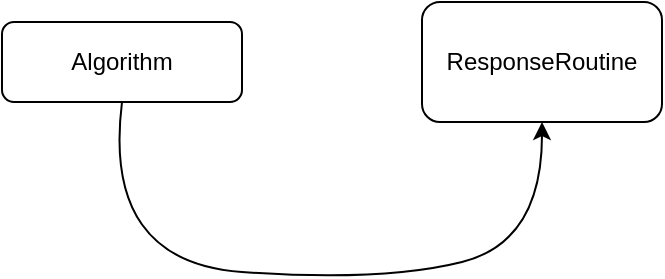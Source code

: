 <mxfile>
    <diagram id="zjS3k3JnL-RPSrEBQfP9" name="Page-1">
        <mxGraphModel dx="568" dy="561" grid="1" gridSize="10" guides="1" tooltips="1" connect="1" arrows="1" fold="1" page="1" pageScale="1" pageWidth="850" pageHeight="1100" math="0" shadow="0">
            <root>
                <mxCell id="0"/>
                <mxCell id="1" parent="0"/>
                <mxCell id="6" value="Algorithm" style="rounded=1;whiteSpace=wrap;html=1;" vertex="1" parent="1">
                    <mxGeometry x="80" y="290" width="120" height="40" as="geometry"/>
                </mxCell>
                <mxCell id="7" value="ResponseRoutine" style="rounded=1;whiteSpace=wrap;html=1;" vertex="1" parent="1">
                    <mxGeometry x="290" y="280" width="120" height="60" as="geometry"/>
                </mxCell>
                <mxCell id="13" value="" style="curved=1;endArrow=classic;html=1;exitX=0.5;exitY=1;exitDx=0;exitDy=0;entryX=0.5;entryY=1;entryDx=0;entryDy=0;" edge="1" parent="1" source="6" target="7">
                    <mxGeometry width="50" height="50" relative="1" as="geometry">
                        <mxPoint x="190" y="500" as="sourcePoint"/>
                        <mxPoint x="240" y="450" as="targetPoint"/>
                        <Array as="points">
                            <mxPoint x="130" y="410"/>
                            <mxPoint x="270" y="420"/>
                            <mxPoint x="350" y="400"/>
                        </Array>
                    </mxGeometry>
                </mxCell>
            </root>
        </mxGraphModel>
    </diagram>
</mxfile>